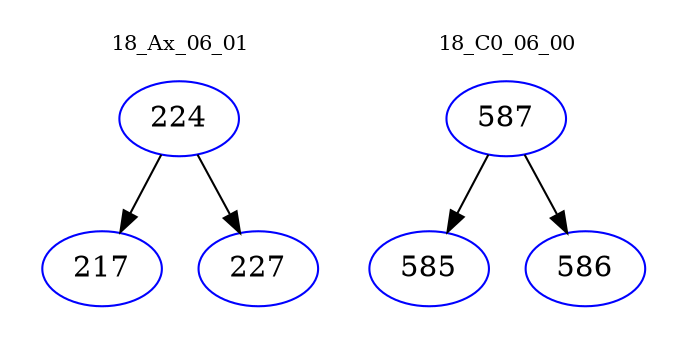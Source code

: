 digraph{
subgraph cluster_0 {
color = white
label = "18_Ax_06_01";
fontsize=10;
T0_224 [label="224", color="blue"]
T0_224 -> T0_217 [color="black"]
T0_217 [label="217", color="blue"]
T0_224 -> T0_227 [color="black"]
T0_227 [label="227", color="blue"]
}
subgraph cluster_1 {
color = white
label = "18_C0_06_00";
fontsize=10;
T1_587 [label="587", color="blue"]
T1_587 -> T1_585 [color="black"]
T1_585 [label="585", color="blue"]
T1_587 -> T1_586 [color="black"]
T1_586 [label="586", color="blue"]
}
}
